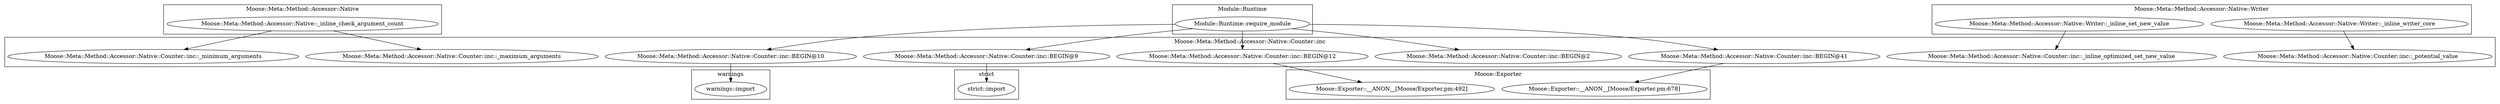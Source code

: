 digraph {
graph [overlap=false]
subgraph cluster_Moose_Meta_Method_Accessor_Native {
	label="Moose::Meta::Method::Accessor::Native";
	"Moose::Meta::Method::Accessor::Native::_inline_check_argument_count";
}
subgraph cluster_warnings {
	label="warnings";
	"warnings::import";
}
subgraph cluster_Module_Runtime {
	label="Module::Runtime";
	"Module::Runtime::require_module";
}
subgraph cluster_Moose_Meta_Method_Accessor_Native_Counter_inc {
	label="Moose::Meta::Method::Accessor::Native::Counter::inc";
	"Moose::Meta::Method::Accessor::Native::Counter::inc::_inline_optimized_set_new_value";
	"Moose::Meta::Method::Accessor::Native::Counter::inc::_potential_value";
	"Moose::Meta::Method::Accessor::Native::Counter::inc::BEGIN@10";
	"Moose::Meta::Method::Accessor::Native::Counter::inc::BEGIN@9";
	"Moose::Meta::Method::Accessor::Native::Counter::inc::BEGIN@2";
	"Moose::Meta::Method::Accessor::Native::Counter::inc::_minimum_arguments";
	"Moose::Meta::Method::Accessor::Native::Counter::inc::BEGIN@12";
	"Moose::Meta::Method::Accessor::Native::Counter::inc::_maximum_arguments";
	"Moose::Meta::Method::Accessor::Native::Counter::inc::BEGIN@41";
}
subgraph cluster_Moose_Meta_Method_Accessor_Native_Writer {
	label="Moose::Meta::Method::Accessor::Native::Writer";
	"Moose::Meta::Method::Accessor::Native::Writer::_inline_writer_core";
	"Moose::Meta::Method::Accessor::Native::Writer::_inline_set_new_value";
}
subgraph cluster_Moose_Exporter {
	label="Moose::Exporter";
	"Moose::Exporter::__ANON__[Moose/Exporter.pm:492]";
	"Moose::Exporter::__ANON__[Moose/Exporter.pm:678]";
}
subgraph cluster_strict {
	label="strict";
	"strict::import";
}
"Module::Runtime::require_module" -> "Moose::Meta::Method::Accessor::Native::Counter::inc::BEGIN@10";
"Moose::Meta::Method::Accessor::Native::_inline_check_argument_count" -> "Moose::Meta::Method::Accessor::Native::Counter::inc::_minimum_arguments";
"Moose::Meta::Method::Accessor::Native::Counter::inc::BEGIN@9" -> "strict::import";
"Moose::Meta::Method::Accessor::Native::Writer::_inline_set_new_value" -> "Moose::Meta::Method::Accessor::Native::Counter::inc::_inline_optimized_set_new_value";
"Moose::Meta::Method::Accessor::Native::Counter::inc::BEGIN@41" -> "Moose::Exporter::__ANON__[Moose/Exporter.pm:678]";
"Moose::Meta::Method::Accessor::Native::Counter::inc::BEGIN@12" -> "Moose::Exporter::__ANON__[Moose/Exporter.pm:492]";
"Module::Runtime::require_module" -> "Moose::Meta::Method::Accessor::Native::Counter::inc::BEGIN@41";
"Moose::Meta::Method::Accessor::Native::Counter::inc::BEGIN@10" -> "warnings::import";
"Module::Runtime::require_module" -> "Moose::Meta::Method::Accessor::Native::Counter::inc::BEGIN@9";
"Moose::Meta::Method::Accessor::Native::Writer::_inline_writer_core" -> "Moose::Meta::Method::Accessor::Native::Counter::inc::_potential_value";
"Module::Runtime::require_module" -> "Moose::Meta::Method::Accessor::Native::Counter::inc::BEGIN@12";
"Moose::Meta::Method::Accessor::Native::_inline_check_argument_count" -> "Moose::Meta::Method::Accessor::Native::Counter::inc::_maximum_arguments";
"Module::Runtime::require_module" -> "Moose::Meta::Method::Accessor::Native::Counter::inc::BEGIN@2";
}
